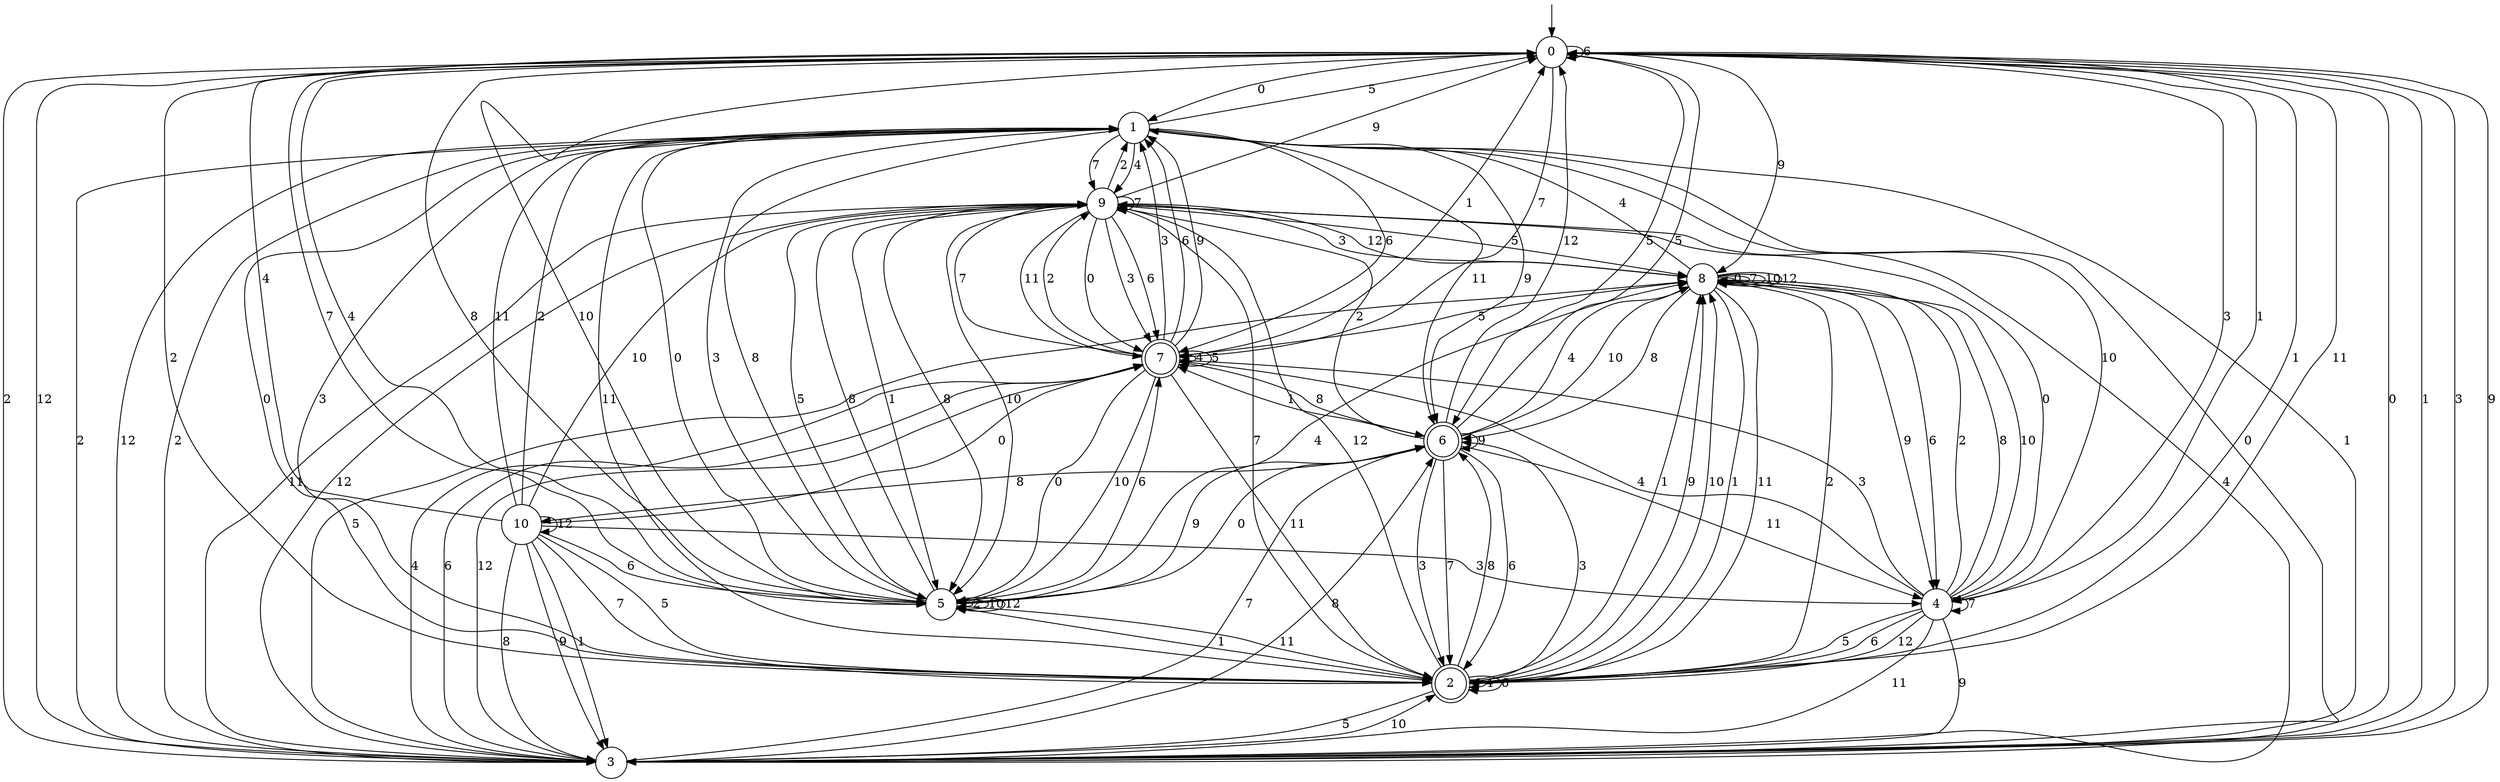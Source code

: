 digraph g {

	s0 [shape="circle" label="0"];
	s1 [shape="circle" label="1"];
	s2 [shape="doublecircle" label="2"];
	s3 [shape="circle" label="3"];
	s4 [shape="circle" label="4"];
	s5 [shape="circle" label="5"];
	s6 [shape="doublecircle" label="6"];
	s7 [shape="doublecircle" label="7"];
	s8 [shape="circle" label="8"];
	s9 [shape="circle" label="9"];
	s10 [shape="circle" label="10"];
	s0 -> s1 [label="0"];
	s0 -> s2 [label="1"];
	s0 -> s3 [label="2"];
	s0 -> s4 [label="3"];
	s0 -> s5 [label="4"];
	s0 -> s6 [label="5"];
	s0 -> s0 [label="6"];
	s0 -> s7 [label="7"];
	s0 -> s5 [label="8"];
	s0 -> s8 [label="9"];
	s0 -> s5 [label="10"];
	s0 -> s2 [label="11"];
	s0 -> s3 [label="12"];
	s1 -> s3 [label="0"];
	s1 -> s3 [label="1"];
	s1 -> s3 [label="2"];
	s1 -> s2 [label="3"];
	s1 -> s9 [label="4"];
	s1 -> s0 [label="5"];
	s1 -> s7 [label="6"];
	s1 -> s9 [label="7"];
	s1 -> s5 [label="8"];
	s1 -> s6 [label="9"];
	s1 -> s4 [label="10"];
	s1 -> s6 [label="11"];
	s1 -> s3 [label="12"];
	s2 -> s1 [label="0"];
	s2 -> s8 [label="1"];
	s2 -> s0 [label="2"];
	s2 -> s6 [label="3"];
	s2 -> s2 [label="4"];
	s2 -> s3 [label="5"];
	s2 -> s2 [label="6"];
	s2 -> s9 [label="7"];
	s2 -> s6 [label="8"];
	s2 -> s8 [label="9"];
	s2 -> s8 [label="10"];
	s2 -> s1 [label="11"];
	s2 -> s9 [label="12"];
	s3 -> s0 [label="0"];
	s3 -> s0 [label="1"];
	s3 -> s1 [label="2"];
	s3 -> s0 [label="3"];
	s3 -> s7 [label="4"];
	s3 -> s8 [label="5"];
	s3 -> s7 [label="6"];
	s3 -> s6 [label="7"];
	s3 -> s6 [label="8"];
	s3 -> s0 [label="9"];
	s3 -> s2 [label="10"];
	s3 -> s9 [label="11"];
	s3 -> s9 [label="12"];
	s4 -> s9 [label="0"];
	s4 -> s0 [label="1"];
	s4 -> s8 [label="2"];
	s4 -> s7 [label="3"];
	s4 -> s7 [label="4"];
	s4 -> s2 [label="5"];
	s4 -> s2 [label="6"];
	s4 -> s4 [label="7"];
	s4 -> s8 [label="8"];
	s4 -> s3 [label="9"];
	s4 -> s8 [label="10"];
	s4 -> s3 [label="11"];
	s4 -> s2 [label="12"];
	s5 -> s1 [label="0"];
	s5 -> s2 [label="1"];
	s5 -> s5 [label="2"];
	s5 -> s1 [label="3"];
	s5 -> s8 [label="4"];
	s5 -> s9 [label="5"];
	s5 -> s7 [label="6"];
	s5 -> s0 [label="7"];
	s5 -> s9 [label="8"];
	s5 -> s6 [label="9"];
	s5 -> s5 [label="10"];
	s5 -> s2 [label="11"];
	s5 -> s5 [label="12"];
	s6 -> s5 [label="0"];
	s6 -> s7 [label="1"];
	s6 -> s9 [label="2"];
	s6 -> s2 [label="3"];
	s6 -> s8 [label="4"];
	s6 -> s0 [label="5"];
	s6 -> s2 [label="6"];
	s6 -> s2 [label="7"];
	s6 -> s10 [label="8"];
	s6 -> s6 [label="9"];
	s6 -> s8 [label="10"];
	s6 -> s4 [label="11"];
	s6 -> s0 [label="12"];
	s7 -> s5 [label="0"];
	s7 -> s0 [label="1"];
	s7 -> s9 [label="2"];
	s7 -> s1 [label="3"];
	s7 -> s7 [label="4"];
	s7 -> s7 [label="5"];
	s7 -> s1 [label="6"];
	s7 -> s9 [label="7"];
	s7 -> s6 [label="8"];
	s7 -> s1 [label="9"];
	s7 -> s5 [label="10"];
	s7 -> s2 [label="11"];
	s7 -> s3 [label="12"];
	s8 -> s8 [label="0"];
	s8 -> s2 [label="1"];
	s8 -> s2 [label="2"];
	s8 -> s9 [label="3"];
	s8 -> s1 [label="4"];
	s8 -> s7 [label="5"];
	s8 -> s4 [label="6"];
	s8 -> s8 [label="7"];
	s8 -> s6 [label="8"];
	s8 -> s4 [label="9"];
	s8 -> s8 [label="10"];
	s8 -> s2 [label="11"];
	s8 -> s8 [label="12"];
	s9 -> s7 [label="0"];
	s9 -> s5 [label="1"];
	s9 -> s1 [label="2"];
	s9 -> s7 [label="3"];
	s9 -> s3 [label="4"];
	s9 -> s8 [label="5"];
	s9 -> s7 [label="6"];
	s9 -> s9 [label="7"];
	s9 -> s5 [label="8"];
	s9 -> s0 [label="9"];
	s9 -> s5 [label="10"];
	s9 -> s7 [label="11"];
	s9 -> s8 [label="12"];
	s10 -> s7 [label="0"];
	s10 -> s3 [label="1"];
	s10 -> s1 [label="2"];
	s10 -> s4 [label="3"];
	s10 -> s0 [label="4"];
	s10 -> s2 [label="5"];
	s10 -> s5 [label="6"];
	s10 -> s2 [label="7"];
	s10 -> s3 [label="8"];
	s10 -> s3 [label="9"];
	s10 -> s9 [label="10"];
	s10 -> s1 [label="11"];
	s10 -> s10 [label="12"];

__start0 [label="" shape="none" width="0" height="0"];
__start0 -> s0;

}
